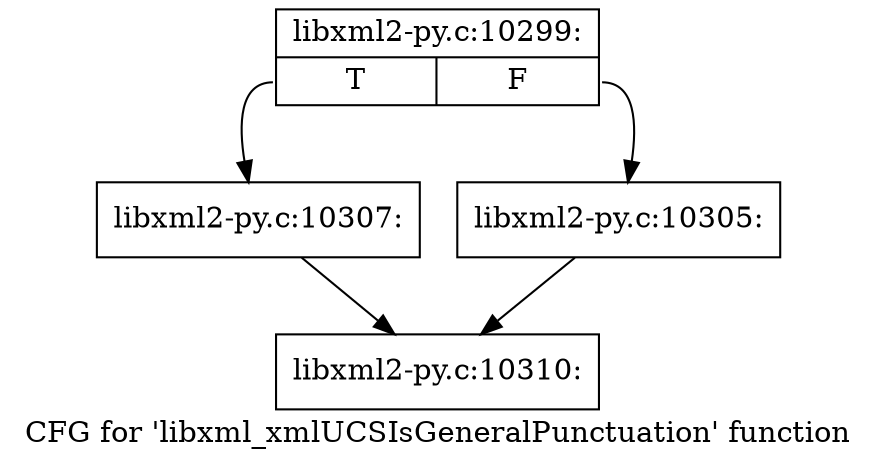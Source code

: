 digraph "CFG for 'libxml_xmlUCSIsGeneralPunctuation' function" {
	label="CFG for 'libxml_xmlUCSIsGeneralPunctuation' function";

	Node0x45bdc40 [shape=record,label="{libxml2-py.c:10299:|{<s0>T|<s1>F}}"];
	Node0x45bdc40:s0 -> Node0x45beca0;
	Node0x45bdc40:s1 -> Node0x45bec50;
	Node0x45bec50 [shape=record,label="{libxml2-py.c:10305:}"];
	Node0x45bec50 -> Node0x45bc230;
	Node0x45beca0 [shape=record,label="{libxml2-py.c:10307:}"];
	Node0x45beca0 -> Node0x45bc230;
	Node0x45bc230 [shape=record,label="{libxml2-py.c:10310:}"];
}
